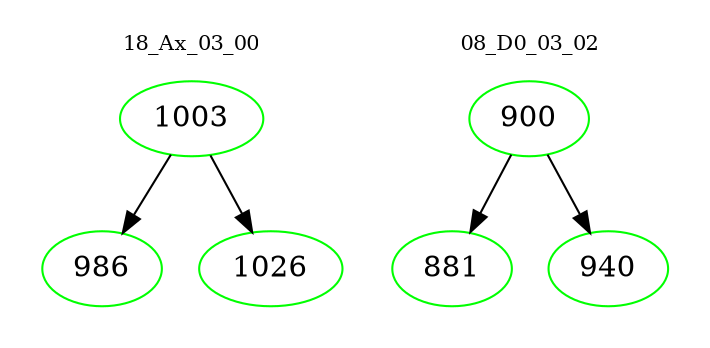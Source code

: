 digraph{
subgraph cluster_0 {
color = white
label = "18_Ax_03_00";
fontsize=10;
T0_1003 [label="1003", color="green"]
T0_1003 -> T0_986 [color="black"]
T0_986 [label="986", color="green"]
T0_1003 -> T0_1026 [color="black"]
T0_1026 [label="1026", color="green"]
}
subgraph cluster_1 {
color = white
label = "08_D0_03_02";
fontsize=10;
T1_900 [label="900", color="green"]
T1_900 -> T1_881 [color="black"]
T1_881 [label="881", color="green"]
T1_900 -> T1_940 [color="black"]
T1_940 [label="940", color="green"]
}
}
